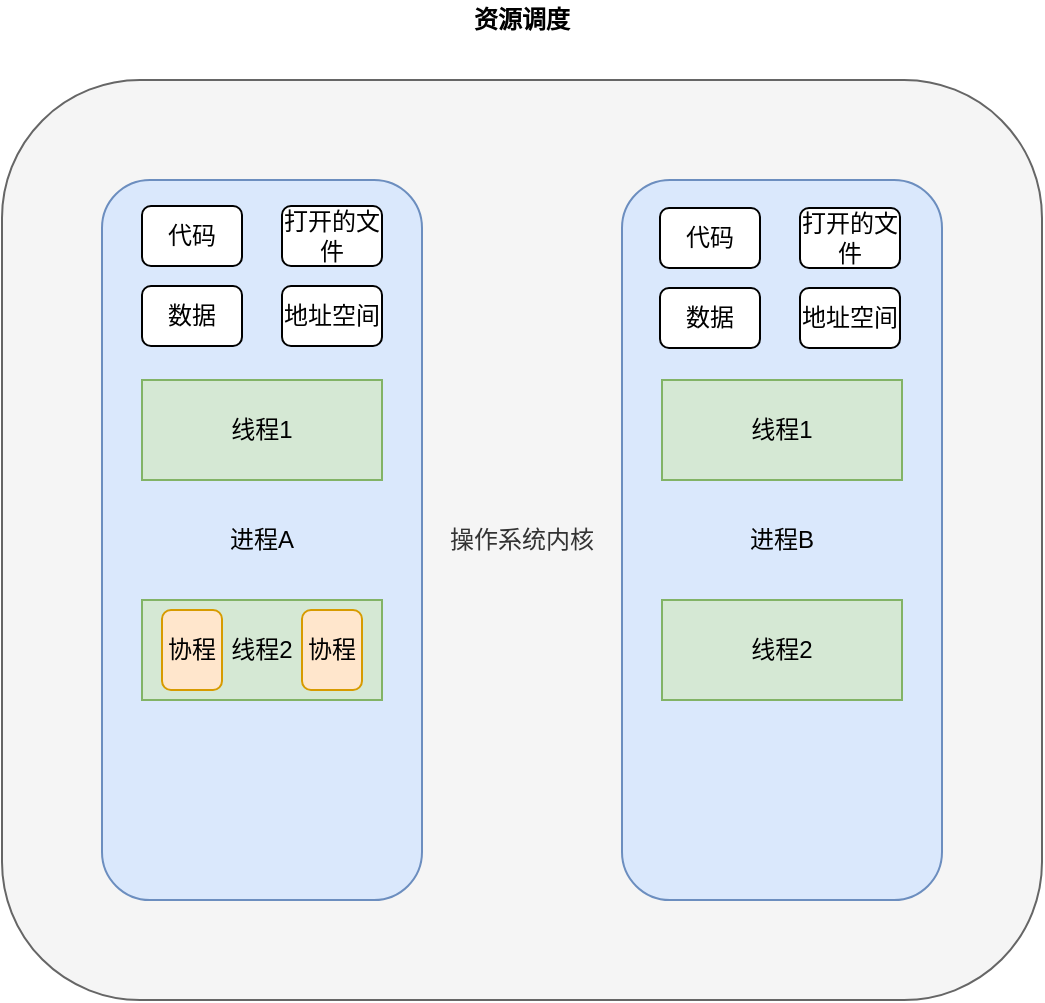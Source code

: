 <mxfile version="13.10.2" type="github">
  <diagram id="TR1PkqmSG5yijnE8JKpC" name="第 1 页">
    <mxGraphModel dx="1422" dy="794" grid="1" gridSize="10" guides="1" tooltips="1" connect="1" arrows="1" fold="1" page="1" pageScale="1" pageWidth="827" pageHeight="1169" math="0" shadow="0">
      <root>
        <mxCell id="0" />
        <mxCell id="1" parent="0" />
        <mxCell id="AOJ-fux5bhsGqHTanZ15-1" value="资源调度" style="text;html=1;strokeColor=none;fillColor=none;align=center;verticalAlign=middle;whiteSpace=wrap;rounded=0;fontStyle=1" vertex="1" parent="1">
          <mxGeometry x="390" y="40" width="60" height="20" as="geometry" />
        </mxCell>
        <mxCell id="AOJ-fux5bhsGqHTanZ15-2" value="操作系统内核" style="rounded=1;whiteSpace=wrap;html=1;fillColor=#f5f5f5;strokeColor=#666666;fontColor=#333333;" vertex="1" parent="1">
          <mxGeometry x="160" y="80" width="520" height="460" as="geometry" />
        </mxCell>
        <mxCell id="AOJ-fux5bhsGqHTanZ15-3" value="进程A" style="rounded=1;whiteSpace=wrap;html=1;fillColor=#dae8fc;strokeColor=#6c8ebf;" vertex="1" parent="1">
          <mxGeometry x="210" y="130" width="160" height="360" as="geometry" />
        </mxCell>
        <mxCell id="AOJ-fux5bhsGqHTanZ15-5" value="代码" style="rounded=1;whiteSpace=wrap;html=1;" vertex="1" parent="1">
          <mxGeometry x="230" y="143" width="50" height="30" as="geometry" />
        </mxCell>
        <mxCell id="AOJ-fux5bhsGqHTanZ15-7" value="数据" style="rounded=1;whiteSpace=wrap;html=1;" vertex="1" parent="1">
          <mxGeometry x="230" y="183" width="50" height="30" as="geometry" />
        </mxCell>
        <mxCell id="AOJ-fux5bhsGqHTanZ15-8" value="打开的文件" style="rounded=1;whiteSpace=wrap;html=1;" vertex="1" parent="1">
          <mxGeometry x="300" y="143" width="50" height="30" as="geometry" />
        </mxCell>
        <mxCell id="AOJ-fux5bhsGqHTanZ15-9" value="地址空间" style="rounded=1;whiteSpace=wrap;html=1;" vertex="1" parent="1">
          <mxGeometry x="300" y="183" width="50" height="30" as="geometry" />
        </mxCell>
        <mxCell id="AOJ-fux5bhsGqHTanZ15-10" value="线程1" style="rounded=0;whiteSpace=wrap;html=1;fillColor=#d5e8d4;strokeColor=#82b366;" vertex="1" parent="1">
          <mxGeometry x="230" y="230" width="120" height="50" as="geometry" />
        </mxCell>
        <mxCell id="AOJ-fux5bhsGqHTanZ15-11" value="线程2" style="rounded=0;whiteSpace=wrap;html=1;fillColor=#d5e8d4;strokeColor=#82b366;" vertex="1" parent="1">
          <mxGeometry x="230" y="340" width="120" height="50" as="geometry" />
        </mxCell>
        <mxCell id="AOJ-fux5bhsGqHTanZ15-19" value="进程B" style="rounded=1;whiteSpace=wrap;html=1;fillColor=#dae8fc;strokeColor=#6c8ebf;" vertex="1" parent="1">
          <mxGeometry x="470" y="130" width="160" height="360" as="geometry" />
        </mxCell>
        <mxCell id="AOJ-fux5bhsGqHTanZ15-20" value="线程2" style="rounded=0;whiteSpace=wrap;html=1;fillColor=#d5e8d4;strokeColor=#82b366;" vertex="1" parent="1">
          <mxGeometry x="490" y="340" width="120" height="50" as="geometry" />
        </mxCell>
        <mxCell id="AOJ-fux5bhsGqHTanZ15-21" value="线程1" style="rounded=0;whiteSpace=wrap;html=1;fillColor=#d5e8d4;strokeColor=#82b366;" vertex="1" parent="1">
          <mxGeometry x="490" y="230" width="120" height="50" as="geometry" />
        </mxCell>
        <mxCell id="AOJ-fux5bhsGqHTanZ15-22" value="数据" style="rounded=1;whiteSpace=wrap;html=1;" vertex="1" parent="1">
          <mxGeometry x="489" y="184" width="50" height="30" as="geometry" />
        </mxCell>
        <mxCell id="AOJ-fux5bhsGqHTanZ15-23" value="地址空间" style="rounded=1;whiteSpace=wrap;html=1;" vertex="1" parent="1">
          <mxGeometry x="559" y="184" width="50" height="30" as="geometry" />
        </mxCell>
        <mxCell id="AOJ-fux5bhsGqHTanZ15-24" value="打开的文件" style="rounded=1;whiteSpace=wrap;html=1;" vertex="1" parent="1">
          <mxGeometry x="559" y="144" width="50" height="30" as="geometry" />
        </mxCell>
        <mxCell id="AOJ-fux5bhsGqHTanZ15-25" value="代码" style="rounded=1;whiteSpace=wrap;html=1;" vertex="1" parent="1">
          <mxGeometry x="489" y="144" width="50" height="30" as="geometry" />
        </mxCell>
        <mxCell id="AOJ-fux5bhsGqHTanZ15-26" value="协程" style="rounded=1;whiteSpace=wrap;html=1;fillColor=#ffe6cc;strokeColor=#d79b00;" vertex="1" parent="1">
          <mxGeometry x="240" y="345" width="30" height="40" as="geometry" />
        </mxCell>
        <mxCell id="AOJ-fux5bhsGqHTanZ15-27" value="协程" style="rounded=1;whiteSpace=wrap;html=1;fillColor=#ffe6cc;strokeColor=#d79b00;" vertex="1" parent="1">
          <mxGeometry x="310" y="345" width="30" height="40" as="geometry" />
        </mxCell>
      </root>
    </mxGraphModel>
  </diagram>
</mxfile>
